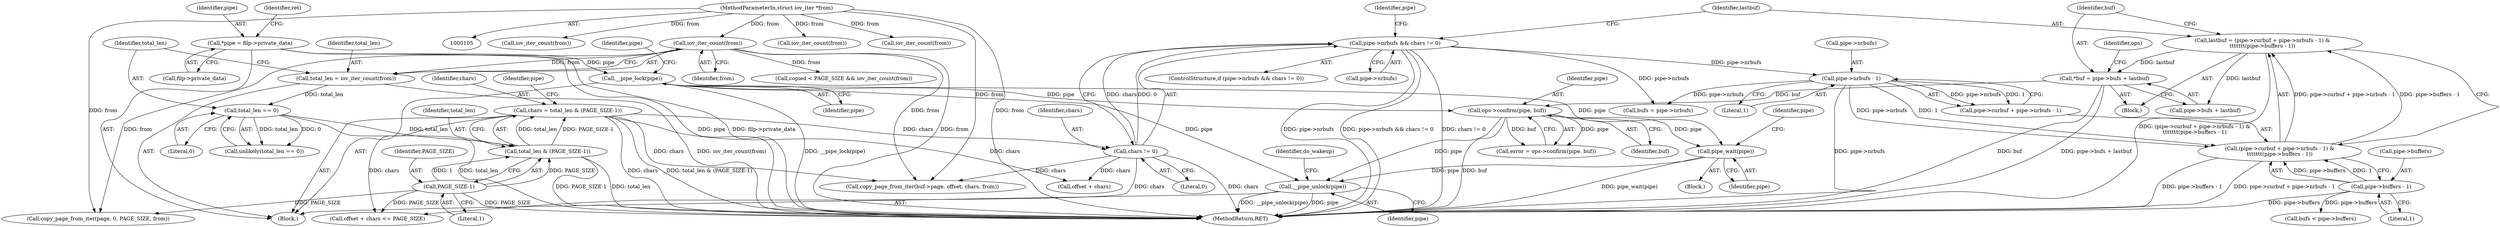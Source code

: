 digraph "0_linux_f0d1bec9d58d4c038d0ac958c9af82be6eb18045_1@pointer" {
"1000502" [label="(Call,pipe_wait(pipe))"];
"1000231" [label="(Call,ops->confirm(pipe, buf))"];
"1000142" [label="(Call,__pipe_lock(pipe))"];
"1000116" [label="(Call,*pipe = filp->private_data)"];
"1000194" [label="(Call,*buf = pipe->bufs + lastbuf)"];
"1000176" [label="(Call,lastbuf = (pipe->curbuf + pipe->nrbufs - 1) &\n\t\t\t\t\t\t\t(pipe->buffers - 1))"];
"1000178" [label="(Call,(pipe->curbuf + pipe->nrbufs - 1) &\n\t\t\t\t\t\t\t(pipe->buffers - 1))"];
"1000183" [label="(Call,pipe->nrbufs - 1)"];
"1000167" [label="(Call,pipe->nrbufs && chars != 0)"];
"1000171" [label="(Call,chars != 0)"];
"1000159" [label="(Call,chars = total_len & (PAGE_SIZE-1))"];
"1000161" [label="(Call,total_len & (PAGE_SIZE-1))"];
"1000137" [label="(Call,total_len == 0)"];
"1000130" [label="(Call,total_len = iov_iter_count(from))"];
"1000132" [label="(Call,iov_iter_count(from))"];
"1000107" [label="(MethodParameterIn,struct iov_iter *from)"];
"1000163" [label="(Call,PAGE_SIZE-1)"];
"1000188" [label="(Call,pipe->buffers - 1)"];
"1000509" [label="(Call,__pipe_unlock(pipe))"];
"1000270" [label="(Call,iov_iter_count(from))"];
"1000503" [label="(Identifier,pipe)"];
"1000232" [label="(Identifier,pipe)"];
"1000166" [label="(ControlStructure,if (pipe->nrbufs && chars != 0))"];
"1000160" [label="(Identifier,chars)"];
"1000169" [label="(Identifier,pipe)"];
"1000184" [label="(Call,pipe->nrbufs)"];
"1000143" [label="(Identifier,pipe)"];
"1000137" [label="(Call,total_len == 0)"];
"1000179" [label="(Call,pipe->curbuf + pipe->nrbufs - 1)"];
"1000509" [label="(Call,__pipe_unlock(pipe))"];
"1000167" [label="(Call,pipe->nrbufs && chars != 0)"];
"1000136" [label="(Call,unlikely(total_len == 0))"];
"1000279" [label="(Identifier,pipe)"];
"1000172" [label="(Identifier,chars)"];
"1000123" [label="(Identifier,ret)"];
"1000239" [label="(Call,copy_page_from_iter(buf->page, offset, chars, from))"];
"1000274" [label="(Block,)"];
"1000117" [label="(Identifier,pipe)"];
"1000107" [label="(MethodParameterIn,struct iov_iter *from)"];
"1000133" [label="(Identifier,from)"];
"1000165" [label="(Literal,1)"];
"1000229" [label="(Call,error = ops->confirm(pipe, buf))"];
"1000174" [label="(Block,)"];
"1000116" [label="(Call,*pipe = filp->private_data)"];
"1000178" [label="(Call,(pipe->curbuf + pipe->nrbufs - 1) &\n\t\t\t\t\t\t\t(pipe->buffers - 1))"];
"1000161" [label="(Call,total_len & (PAGE_SIZE-1))"];
"1000368" [label="(Call,copied < PAGE_SIZE && iov_iter_count(from))"];
"1000132" [label="(Call,iov_iter_count(from))"];
"1000510" [label="(Identifier,pipe)"];
"1000196" [label="(Call,pipe->bufs + lastbuf)"];
"1000177" [label="(Identifier,lastbuf)"];
"1000188" [label="(Call,pipe->buffers - 1)"];
"1000189" [label="(Call,pipe->buffers)"];
"1000142" [label="(Call,__pipe_lock(pipe))"];
"1000187" [label="(Literal,1)"];
"1000131" [label="(Identifier,total_len)"];
"1000195" [label="(Identifier,buf)"];
"1000164" [label="(Identifier,PAGE_SIZE)"];
"1000231" [label="(Call,ops->confirm(pipe, buf))"];
"1000163" [label="(Call,PAGE_SIZE-1)"];
"1000506" [label="(Identifier,pipe)"];
"1000159" [label="(Call,chars = total_len & (PAGE_SIZE-1))"];
"1000361" [label="(Call,copy_page_from_iter(page, 0, PAGE_SIZE, from))"];
"1000147" [label="(Identifier,pipe)"];
"1000203" [label="(Identifier,ops)"];
"1000194" [label="(Call,*buf = pipe->bufs + lastbuf)"];
"1000176" [label="(Call,lastbuf = (pipe->curbuf + pipe->nrbufs - 1) &\n\t\t\t\t\t\t\t(pipe->buffers - 1))"];
"1000118" [label="(Call,filp->private_data)"];
"1000173" [label="(Literal,0)"];
"1000372" [label="(Call,iov_iter_count(from))"];
"1000192" [label="(Literal,1)"];
"1000512" [label="(Identifier,do_wakeup)"];
"1000108" [label="(Block,)"];
"1000440" [label="(Call,iov_iter_count(from))"];
"1000222" [label="(Call,offset + chars <= PAGE_SIZE)"];
"1000139" [label="(Literal,0)"];
"1000168" [label="(Call,pipe->nrbufs)"];
"1000557" [label="(MethodReturn,RET)"];
"1000171" [label="(Call,chars != 0)"];
"1000183" [label="(Call,pipe->nrbufs - 1)"];
"1000223" [label="(Call,offset + chars)"];
"1000162" [label="(Identifier,total_len)"];
"1000138" [label="(Identifier,total_len)"];
"1000502" [label="(Call,pipe_wait(pipe))"];
"1000300" [label="(Call,bufs < pipe->buffers)"];
"1000294" [label="(Call,bufs = pipe->nrbufs)"];
"1000130" [label="(Call,total_len = iov_iter_count(from))"];
"1000233" [label="(Identifier,buf)"];
"1000502" -> "1000274"  [label="AST: "];
"1000502" -> "1000503"  [label="CFG: "];
"1000503" -> "1000502"  [label="AST: "];
"1000506" -> "1000502"  [label="CFG: "];
"1000502" -> "1000557"  [label="DDG: pipe_wait(pipe)"];
"1000231" -> "1000502"  [label="DDG: pipe"];
"1000142" -> "1000502"  [label="DDG: pipe"];
"1000502" -> "1000509"  [label="DDG: pipe"];
"1000231" -> "1000229"  [label="AST: "];
"1000231" -> "1000233"  [label="CFG: "];
"1000232" -> "1000231"  [label="AST: "];
"1000233" -> "1000231"  [label="AST: "];
"1000229" -> "1000231"  [label="CFG: "];
"1000231" -> "1000557"  [label="DDG: buf"];
"1000231" -> "1000229"  [label="DDG: pipe"];
"1000231" -> "1000229"  [label="DDG: buf"];
"1000142" -> "1000231"  [label="DDG: pipe"];
"1000194" -> "1000231"  [label="DDG: buf"];
"1000231" -> "1000509"  [label="DDG: pipe"];
"1000142" -> "1000108"  [label="AST: "];
"1000142" -> "1000143"  [label="CFG: "];
"1000143" -> "1000142"  [label="AST: "];
"1000147" -> "1000142"  [label="CFG: "];
"1000142" -> "1000557"  [label="DDG: __pipe_lock(pipe)"];
"1000116" -> "1000142"  [label="DDG: pipe"];
"1000142" -> "1000509"  [label="DDG: pipe"];
"1000116" -> "1000108"  [label="AST: "];
"1000116" -> "1000118"  [label="CFG: "];
"1000117" -> "1000116"  [label="AST: "];
"1000118" -> "1000116"  [label="AST: "];
"1000123" -> "1000116"  [label="CFG: "];
"1000116" -> "1000557"  [label="DDG: pipe"];
"1000116" -> "1000557"  [label="DDG: filp->private_data"];
"1000194" -> "1000174"  [label="AST: "];
"1000194" -> "1000196"  [label="CFG: "];
"1000195" -> "1000194"  [label="AST: "];
"1000196" -> "1000194"  [label="AST: "];
"1000203" -> "1000194"  [label="CFG: "];
"1000194" -> "1000557"  [label="DDG: buf"];
"1000194" -> "1000557"  [label="DDG: pipe->bufs + lastbuf"];
"1000176" -> "1000194"  [label="DDG: lastbuf"];
"1000176" -> "1000174"  [label="AST: "];
"1000176" -> "1000178"  [label="CFG: "];
"1000177" -> "1000176"  [label="AST: "];
"1000178" -> "1000176"  [label="AST: "];
"1000195" -> "1000176"  [label="CFG: "];
"1000176" -> "1000557"  [label="DDG: (pipe->curbuf + pipe->nrbufs - 1) &\n\t\t\t\t\t\t\t(pipe->buffers - 1)"];
"1000178" -> "1000176"  [label="DDG: pipe->curbuf + pipe->nrbufs - 1"];
"1000178" -> "1000176"  [label="DDG: pipe->buffers - 1"];
"1000176" -> "1000196"  [label="DDG: lastbuf"];
"1000178" -> "1000188"  [label="CFG: "];
"1000179" -> "1000178"  [label="AST: "];
"1000188" -> "1000178"  [label="AST: "];
"1000178" -> "1000557"  [label="DDG: pipe->buffers - 1"];
"1000178" -> "1000557"  [label="DDG: pipe->curbuf + pipe->nrbufs - 1"];
"1000183" -> "1000178"  [label="DDG: pipe->nrbufs"];
"1000183" -> "1000178"  [label="DDG: 1"];
"1000188" -> "1000178"  [label="DDG: pipe->buffers"];
"1000188" -> "1000178"  [label="DDG: 1"];
"1000183" -> "1000179"  [label="AST: "];
"1000183" -> "1000187"  [label="CFG: "];
"1000184" -> "1000183"  [label="AST: "];
"1000187" -> "1000183"  [label="AST: "];
"1000179" -> "1000183"  [label="CFG: "];
"1000183" -> "1000557"  [label="DDG: pipe->nrbufs"];
"1000183" -> "1000179"  [label="DDG: pipe->nrbufs"];
"1000183" -> "1000179"  [label="DDG: 1"];
"1000167" -> "1000183"  [label="DDG: pipe->nrbufs"];
"1000183" -> "1000294"  [label="DDG: pipe->nrbufs"];
"1000167" -> "1000166"  [label="AST: "];
"1000167" -> "1000168"  [label="CFG: "];
"1000167" -> "1000171"  [label="CFG: "];
"1000168" -> "1000167"  [label="AST: "];
"1000171" -> "1000167"  [label="AST: "];
"1000177" -> "1000167"  [label="CFG: "];
"1000279" -> "1000167"  [label="CFG: "];
"1000167" -> "1000557"  [label="DDG: pipe->nrbufs"];
"1000167" -> "1000557"  [label="DDG: pipe->nrbufs && chars != 0"];
"1000167" -> "1000557"  [label="DDG: chars != 0"];
"1000171" -> "1000167"  [label="DDG: chars"];
"1000171" -> "1000167"  [label="DDG: 0"];
"1000167" -> "1000294"  [label="DDG: pipe->nrbufs"];
"1000171" -> "1000173"  [label="CFG: "];
"1000172" -> "1000171"  [label="AST: "];
"1000173" -> "1000171"  [label="AST: "];
"1000171" -> "1000557"  [label="DDG: chars"];
"1000159" -> "1000171"  [label="DDG: chars"];
"1000171" -> "1000222"  [label="DDG: chars"];
"1000171" -> "1000223"  [label="DDG: chars"];
"1000171" -> "1000239"  [label="DDG: chars"];
"1000159" -> "1000108"  [label="AST: "];
"1000159" -> "1000161"  [label="CFG: "];
"1000160" -> "1000159"  [label="AST: "];
"1000161" -> "1000159"  [label="AST: "];
"1000169" -> "1000159"  [label="CFG: "];
"1000159" -> "1000557"  [label="DDG: chars"];
"1000159" -> "1000557"  [label="DDG: total_len & (PAGE_SIZE-1)"];
"1000161" -> "1000159"  [label="DDG: total_len"];
"1000161" -> "1000159"  [label="DDG: PAGE_SIZE-1"];
"1000159" -> "1000222"  [label="DDG: chars"];
"1000159" -> "1000223"  [label="DDG: chars"];
"1000159" -> "1000239"  [label="DDG: chars"];
"1000161" -> "1000163"  [label="CFG: "];
"1000162" -> "1000161"  [label="AST: "];
"1000163" -> "1000161"  [label="AST: "];
"1000161" -> "1000557"  [label="DDG: PAGE_SIZE-1"];
"1000161" -> "1000557"  [label="DDG: total_len"];
"1000137" -> "1000161"  [label="DDG: total_len"];
"1000163" -> "1000161"  [label="DDG: PAGE_SIZE"];
"1000163" -> "1000161"  [label="DDG: 1"];
"1000137" -> "1000136"  [label="AST: "];
"1000137" -> "1000139"  [label="CFG: "];
"1000138" -> "1000137"  [label="AST: "];
"1000139" -> "1000137"  [label="AST: "];
"1000136" -> "1000137"  [label="CFG: "];
"1000137" -> "1000557"  [label="DDG: total_len"];
"1000137" -> "1000136"  [label="DDG: total_len"];
"1000137" -> "1000136"  [label="DDG: 0"];
"1000130" -> "1000137"  [label="DDG: total_len"];
"1000130" -> "1000108"  [label="AST: "];
"1000130" -> "1000132"  [label="CFG: "];
"1000131" -> "1000130"  [label="AST: "];
"1000132" -> "1000130"  [label="AST: "];
"1000138" -> "1000130"  [label="CFG: "];
"1000130" -> "1000557"  [label="DDG: iov_iter_count(from)"];
"1000132" -> "1000130"  [label="DDG: from"];
"1000132" -> "1000133"  [label="CFG: "];
"1000133" -> "1000132"  [label="AST: "];
"1000132" -> "1000557"  [label="DDG: from"];
"1000107" -> "1000132"  [label="DDG: from"];
"1000132" -> "1000239"  [label="DDG: from"];
"1000132" -> "1000361"  [label="DDG: from"];
"1000132" -> "1000368"  [label="DDG: from"];
"1000107" -> "1000105"  [label="AST: "];
"1000107" -> "1000557"  [label="DDG: from"];
"1000107" -> "1000239"  [label="DDG: from"];
"1000107" -> "1000270"  [label="DDG: from"];
"1000107" -> "1000361"  [label="DDG: from"];
"1000107" -> "1000372"  [label="DDG: from"];
"1000107" -> "1000440"  [label="DDG: from"];
"1000163" -> "1000165"  [label="CFG: "];
"1000164" -> "1000163"  [label="AST: "];
"1000165" -> "1000163"  [label="AST: "];
"1000163" -> "1000557"  [label="DDG: PAGE_SIZE"];
"1000163" -> "1000222"  [label="DDG: PAGE_SIZE"];
"1000163" -> "1000361"  [label="DDG: PAGE_SIZE"];
"1000188" -> "1000192"  [label="CFG: "];
"1000189" -> "1000188"  [label="AST: "];
"1000192" -> "1000188"  [label="AST: "];
"1000188" -> "1000557"  [label="DDG: pipe->buffers"];
"1000188" -> "1000300"  [label="DDG: pipe->buffers"];
"1000509" -> "1000108"  [label="AST: "];
"1000509" -> "1000510"  [label="CFG: "];
"1000510" -> "1000509"  [label="AST: "];
"1000512" -> "1000509"  [label="CFG: "];
"1000509" -> "1000557"  [label="DDG: __pipe_unlock(pipe)"];
"1000509" -> "1000557"  [label="DDG: pipe"];
}
